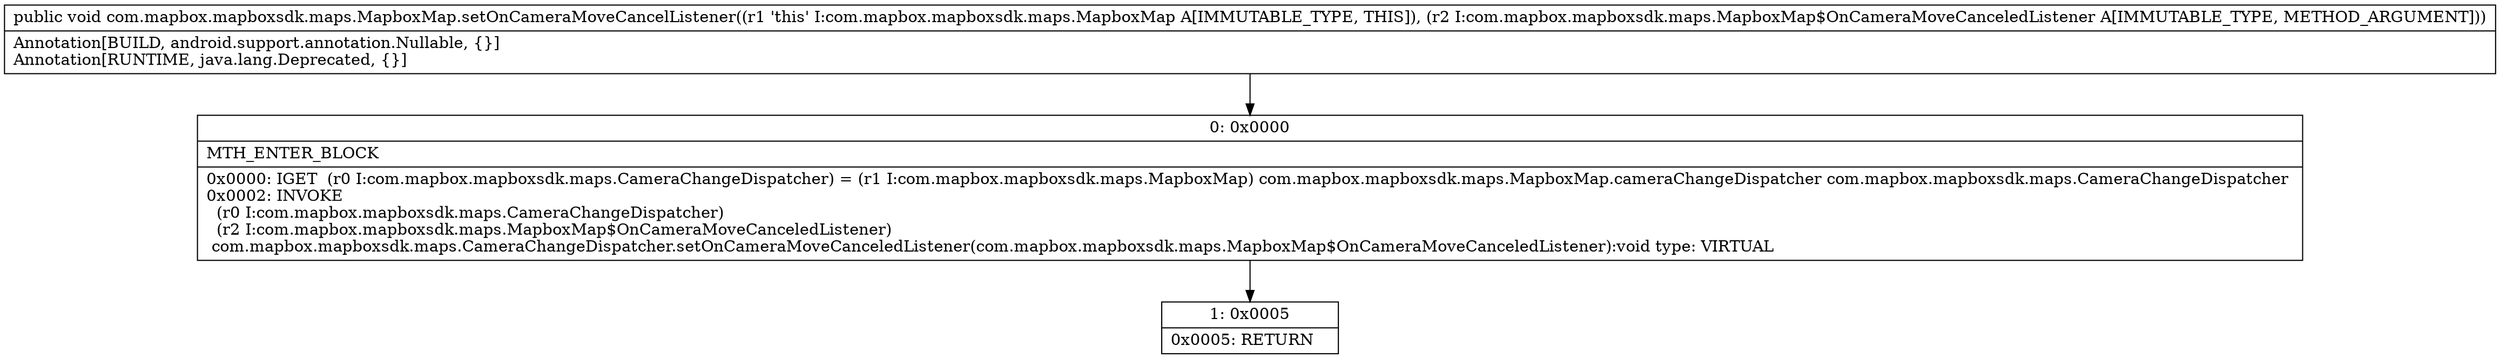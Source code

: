 digraph "CFG forcom.mapbox.mapboxsdk.maps.MapboxMap.setOnCameraMoveCancelListener(Lcom\/mapbox\/mapboxsdk\/maps\/MapboxMap$OnCameraMoveCanceledListener;)V" {
Node_0 [shape=record,label="{0\:\ 0x0000|MTH_ENTER_BLOCK\l|0x0000: IGET  (r0 I:com.mapbox.mapboxsdk.maps.CameraChangeDispatcher) = (r1 I:com.mapbox.mapboxsdk.maps.MapboxMap) com.mapbox.mapboxsdk.maps.MapboxMap.cameraChangeDispatcher com.mapbox.mapboxsdk.maps.CameraChangeDispatcher \l0x0002: INVOKE  \l  (r0 I:com.mapbox.mapboxsdk.maps.CameraChangeDispatcher)\l  (r2 I:com.mapbox.mapboxsdk.maps.MapboxMap$OnCameraMoveCanceledListener)\l com.mapbox.mapboxsdk.maps.CameraChangeDispatcher.setOnCameraMoveCanceledListener(com.mapbox.mapboxsdk.maps.MapboxMap$OnCameraMoveCanceledListener):void type: VIRTUAL \l}"];
Node_1 [shape=record,label="{1\:\ 0x0005|0x0005: RETURN   \l}"];
MethodNode[shape=record,label="{public void com.mapbox.mapboxsdk.maps.MapboxMap.setOnCameraMoveCancelListener((r1 'this' I:com.mapbox.mapboxsdk.maps.MapboxMap A[IMMUTABLE_TYPE, THIS]), (r2 I:com.mapbox.mapboxsdk.maps.MapboxMap$OnCameraMoveCanceledListener A[IMMUTABLE_TYPE, METHOD_ARGUMENT]))  | Annotation[BUILD, android.support.annotation.Nullable, \{\}]\lAnnotation[RUNTIME, java.lang.Deprecated, \{\}]\l}"];
MethodNode -> Node_0;
Node_0 -> Node_1;
}

